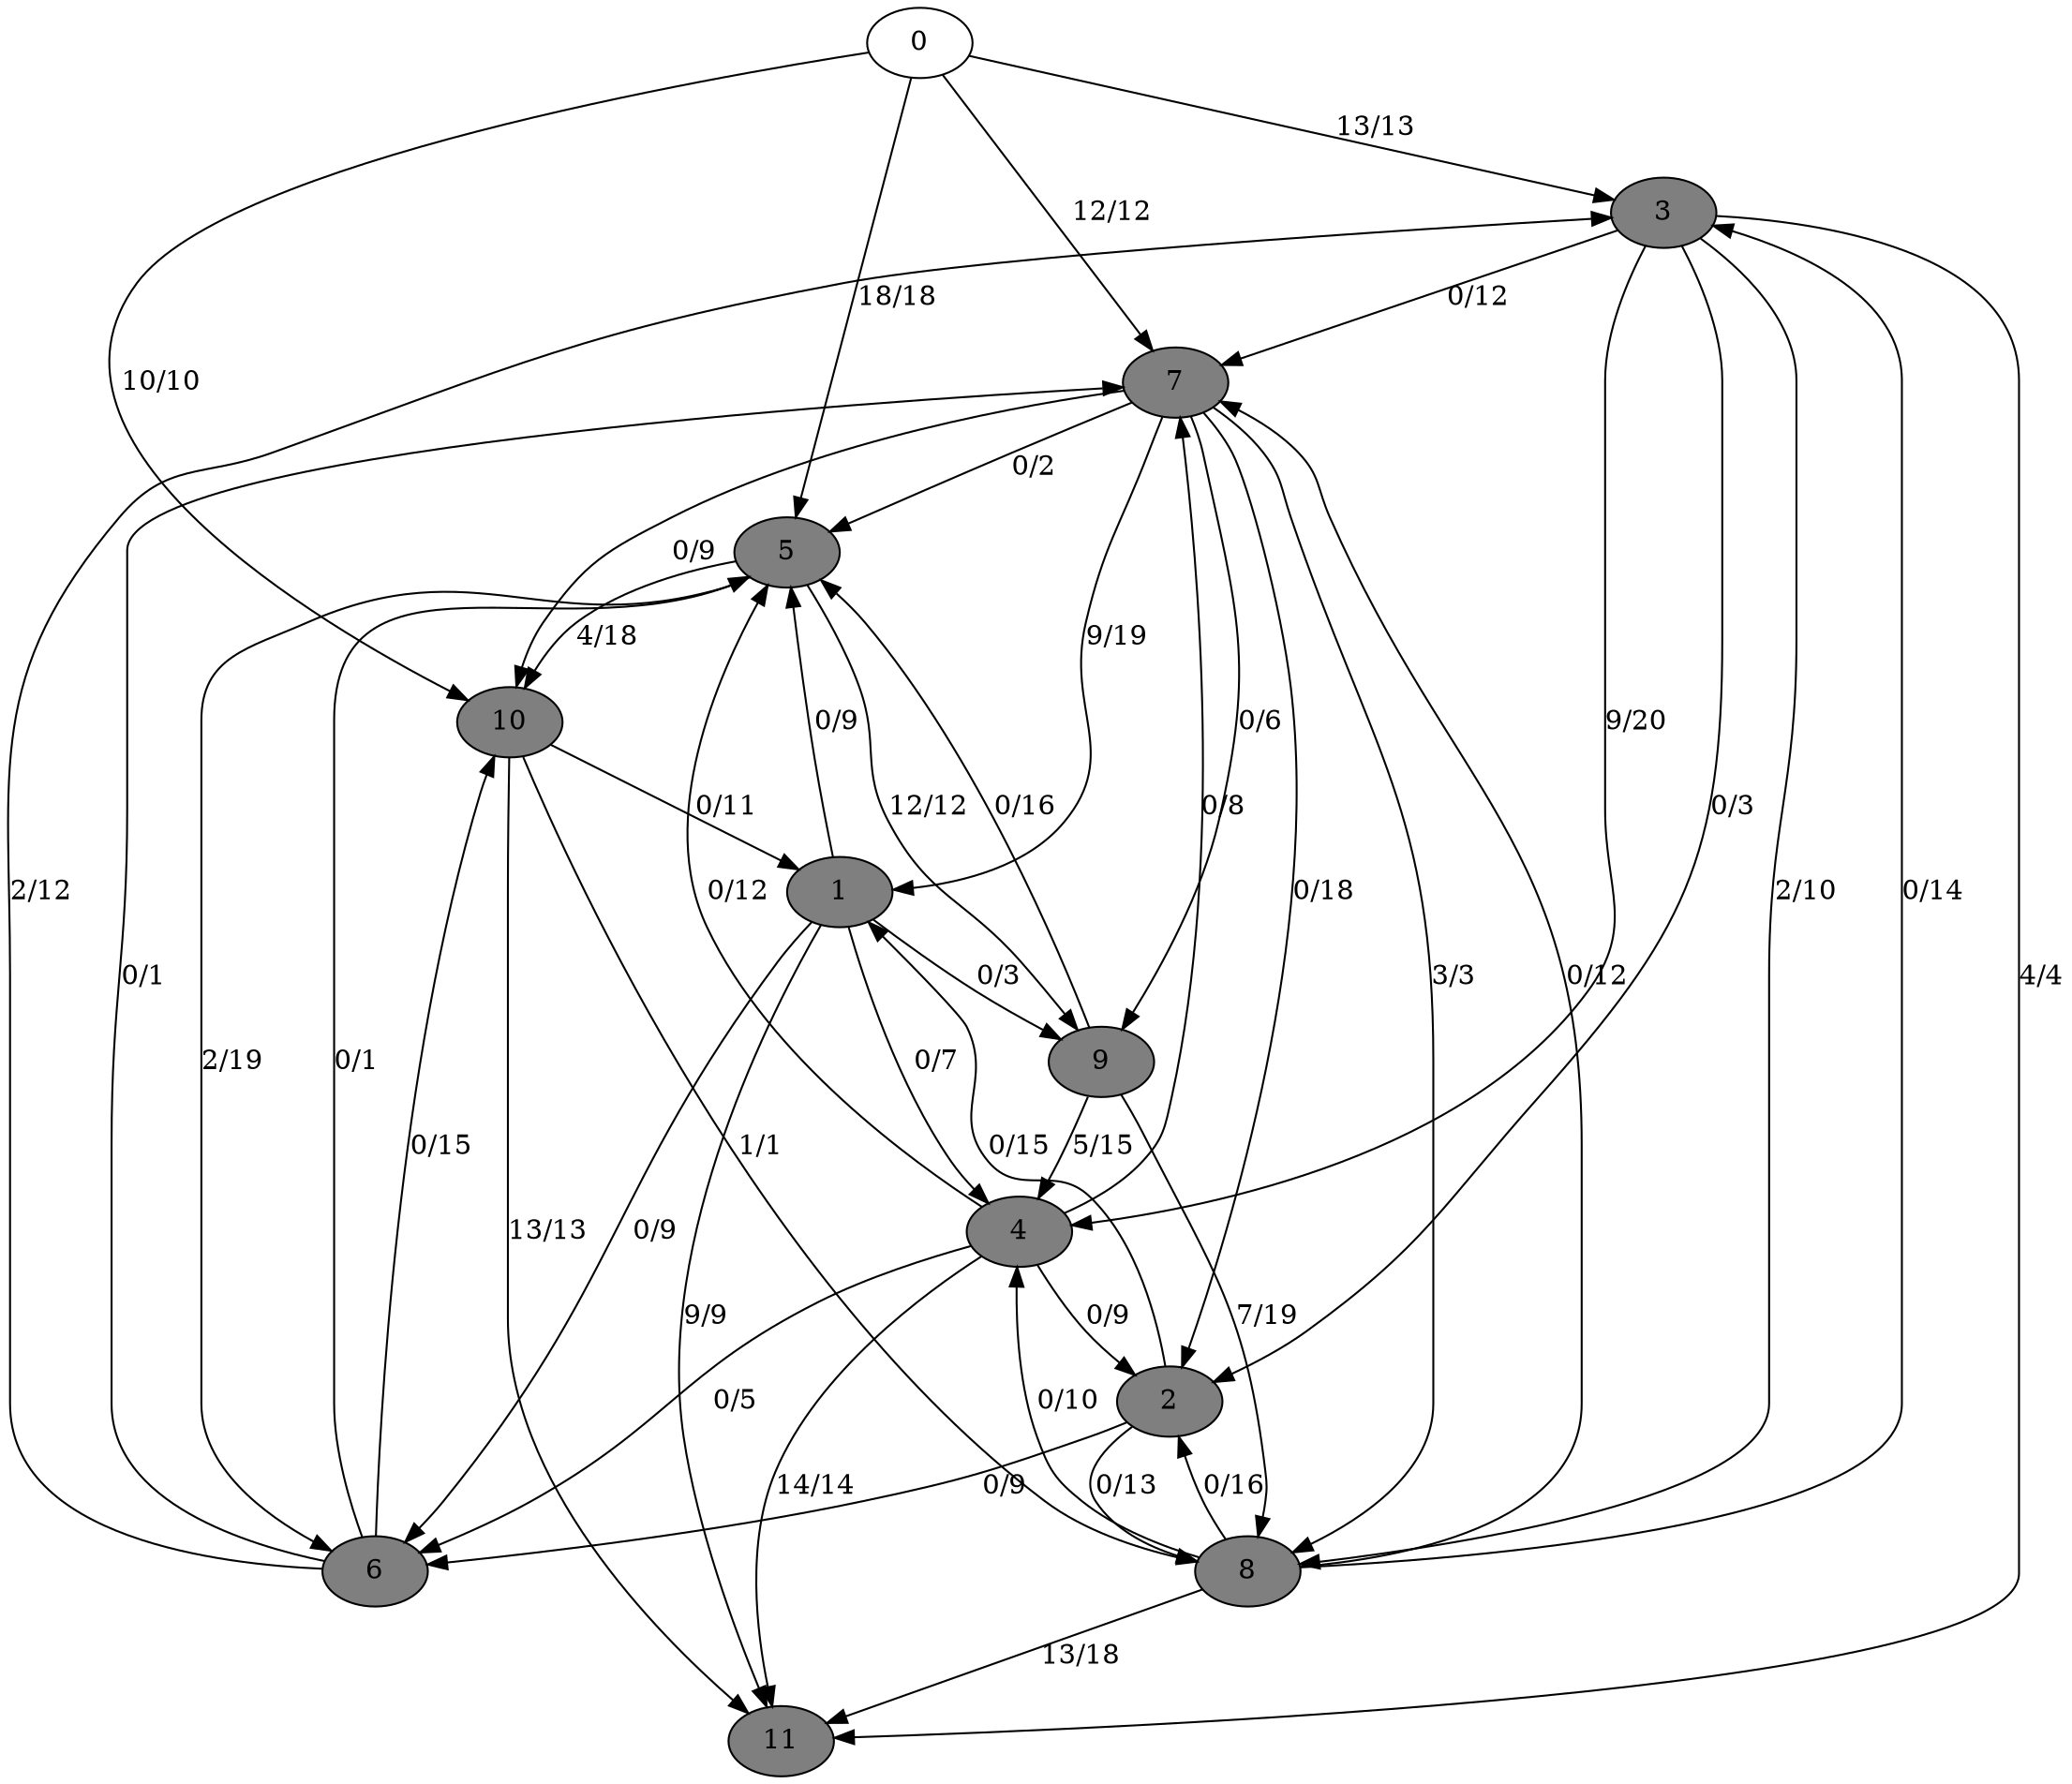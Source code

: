 digraph G {
	0[style=filled fillcolor=grey100];
	0->3[label ="13/13"] ;
	0->5[label ="18/18"] ;
	0->7[label ="12/12"] ;
	0->10[label ="10/10"] ;
	1[style=filled fillcolor=grey50];
	1->4[label ="0/7"] ;
	1->5[label ="0/9"] ;
	1->6[label ="0/9"] ;
	1->9[label ="0/3"] ;
	1->11[label ="9/9"] ;
	2[style=filled fillcolor=grey50];
	2->1[label ="0/15"] ;
	2->6[label ="0/9"] ;
	2->8[label ="0/13"] ;
	3[style=filled fillcolor=grey50];
	3->2[label ="0/3"] ;
	3->4[label ="9/20"] ;
	3->7[label ="0/12"] ;
	3->8[label ="2/10"] ;
	3->11[label ="4/4"] ;
	4[style=filled fillcolor=grey50];
	4->2[label ="0/9"] ;
	4->5[label ="0/12"] ;
	4->6[label ="0/5"] ;
	4->7[label ="0/8"] ;
	4->11[label ="14/14"] ;
	5[style=filled fillcolor=grey50];
	5->6[label ="2/19"] ;
	5->9[label ="12/12"] ;
	5->10[label ="4/18"] ;
	6[style=filled fillcolor=grey50];
	6->3[label ="2/12"] ;
	6->5[label ="0/1"] ;
	6->7[label ="0/1"] ;
	6->10[label ="0/15"] ;
	7[style=filled fillcolor=grey50];
	7->1[label ="9/19"] ;
	7->2[label ="0/18"] ;
	7->5[label ="0/2"] ;
	7->8[label ="3/3"] ;
	7->9[label ="0/6"] ;
	7->10[label ="0/9"] ;
	8[style=filled fillcolor=grey50];
	8->2[label ="0/16"] ;
	8->3[label ="0/14"] ;
	8->4[label ="0/10"] ;
	8->7[label ="0/12"] ;
	8->11[label ="13/18"] ;
	9[style=filled fillcolor=grey50];
	9->4[label ="5/15"] ;
	9->5[label ="0/16"] ;
	9->8[label ="7/19"] ;
	10[style=filled fillcolor=grey50];
	10->1[label ="0/11"] ;
	10->8[label ="1/1"] ;
	10->11[label ="13/13"] ;
	11[style=filled fillcolor=grey50];
}
